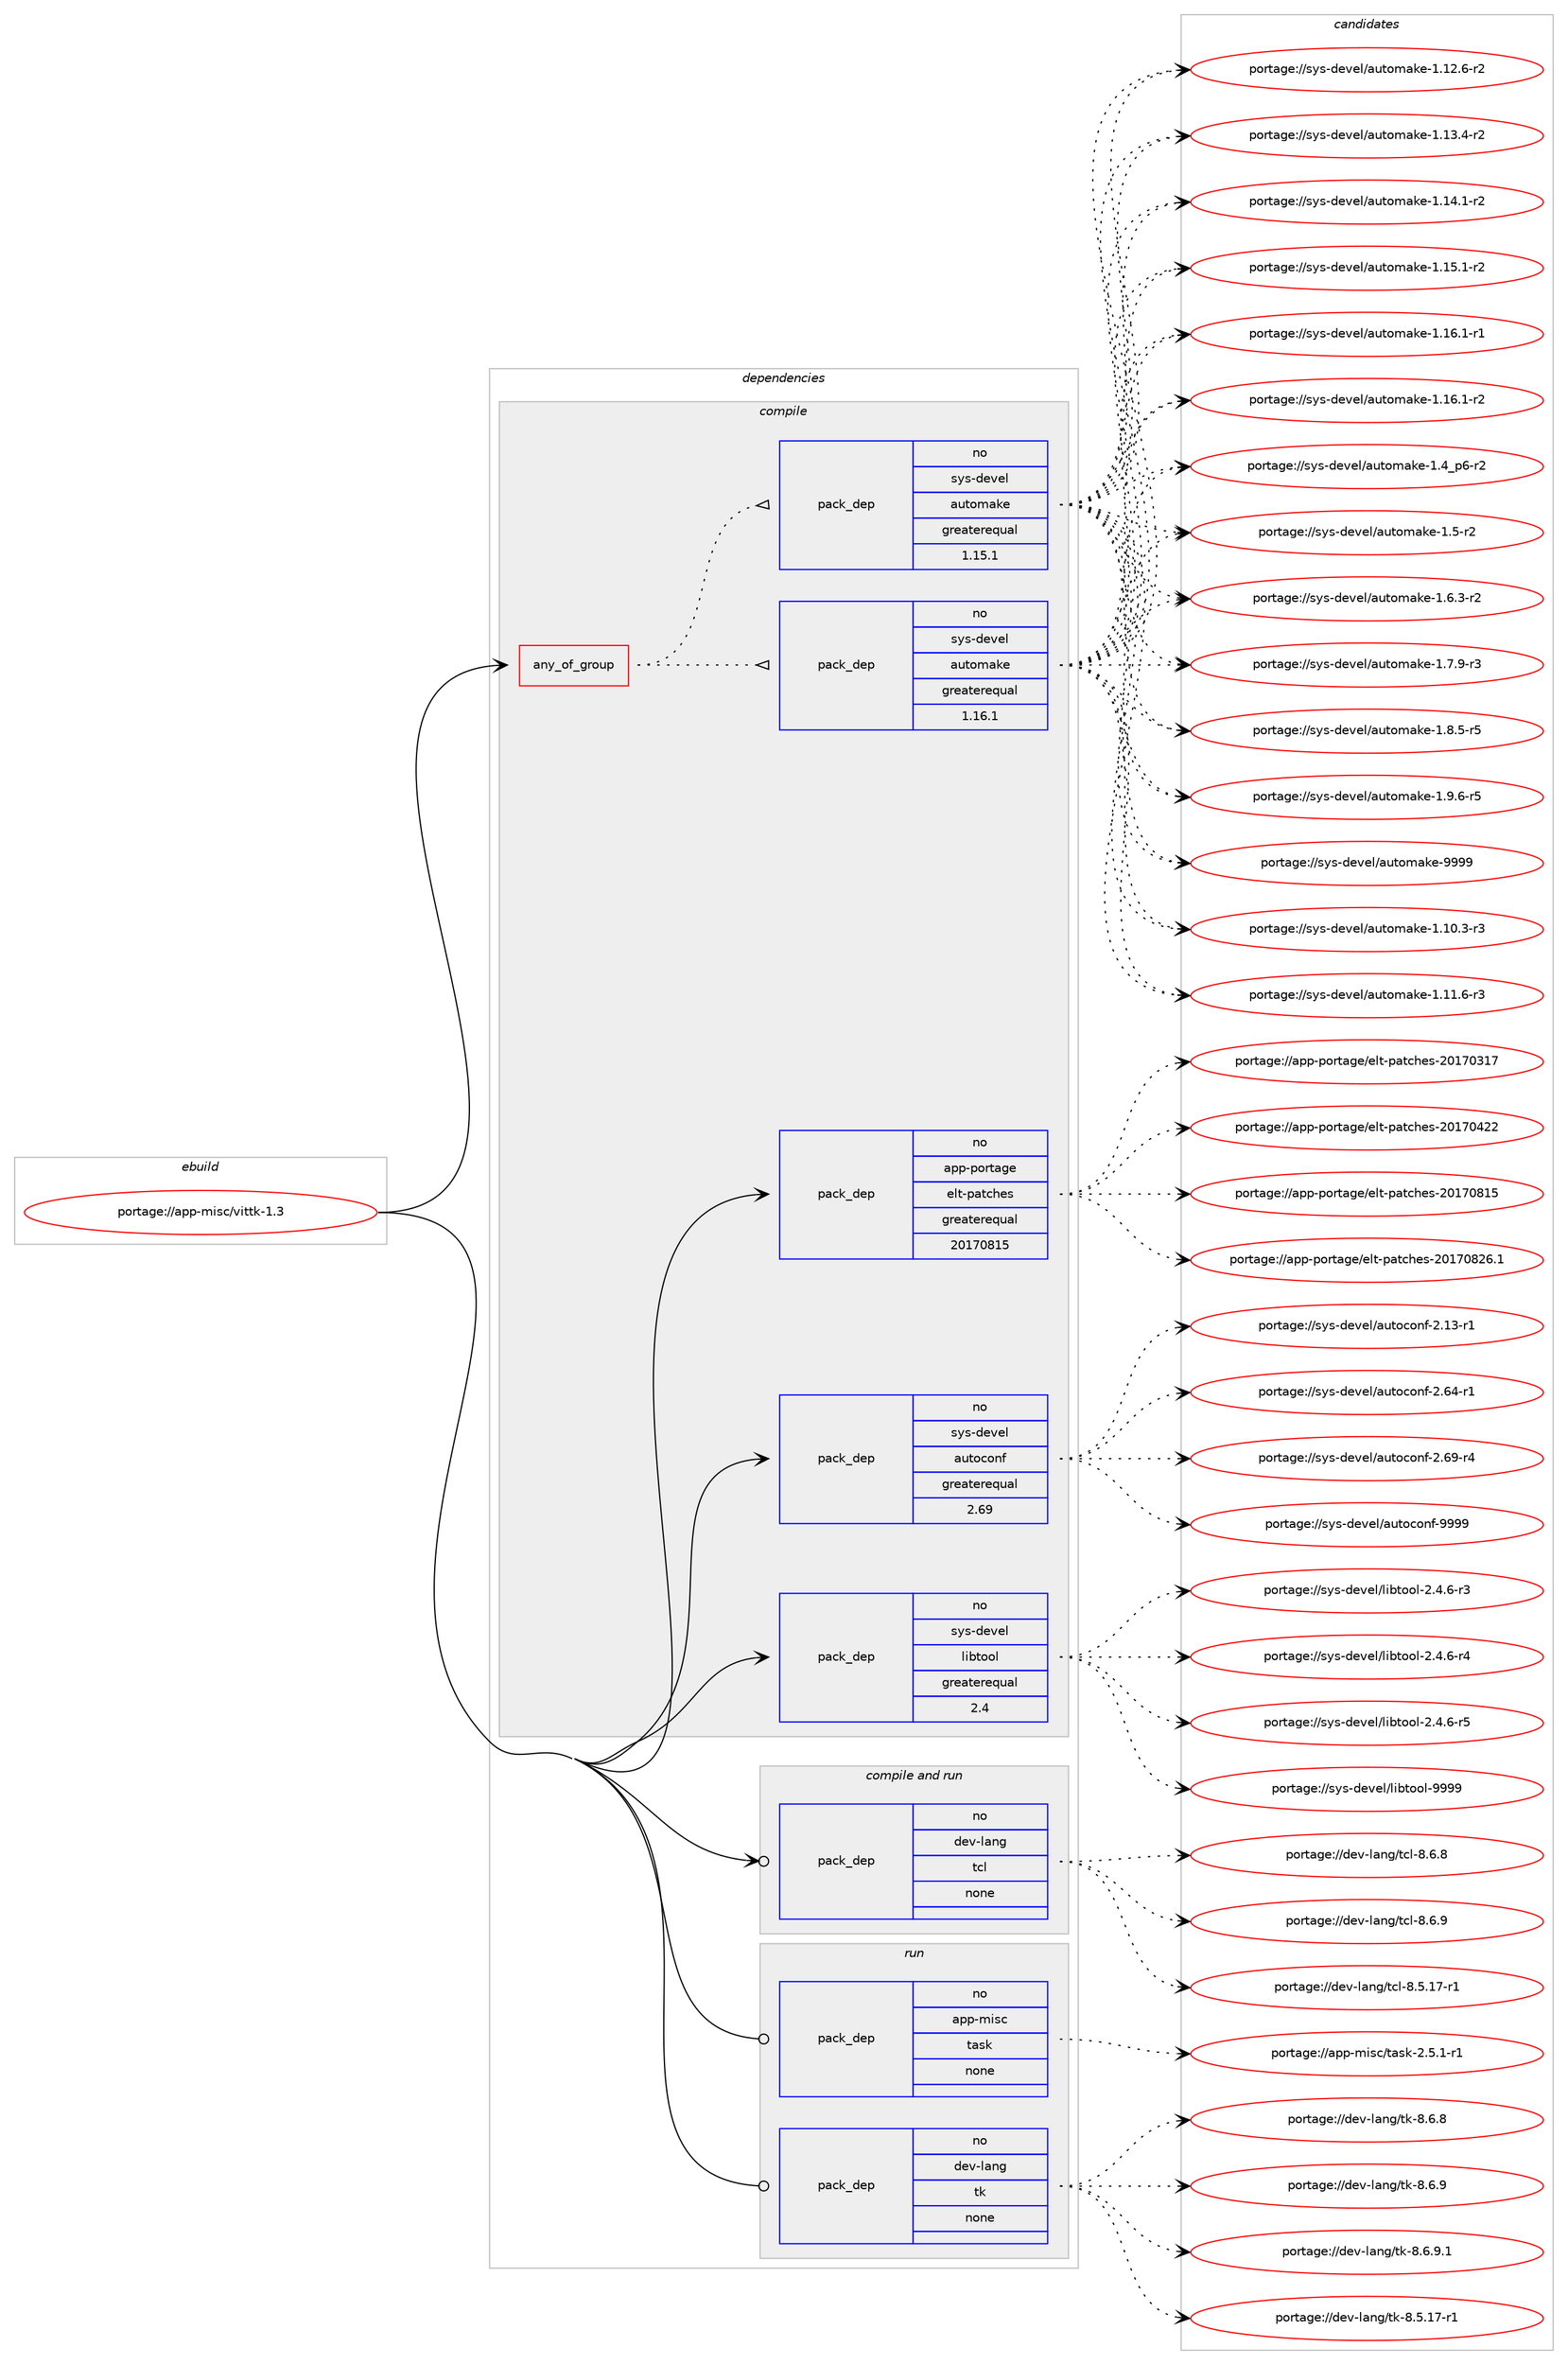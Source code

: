 digraph prolog {

# *************
# Graph options
# *************

newrank=true;
concentrate=true;
compound=true;
graph [rankdir=LR,fontname=Helvetica,fontsize=10,ranksep=1.5];#, ranksep=2.5, nodesep=0.2];
edge  [arrowhead=vee];
node  [fontname=Helvetica,fontsize=10];

# **********
# The ebuild
# **********

subgraph cluster_leftcol {
color=gray;
rank=same;
label=<<i>ebuild</i>>;
id [label="portage://app-misc/vittk-1.3", color=red, width=4, href="../app-misc/vittk-1.3.svg"];
}

# ****************
# The dependencies
# ****************

subgraph cluster_midcol {
color=gray;
label=<<i>dependencies</i>>;
subgraph cluster_compile {
fillcolor="#eeeeee";
style=filled;
label=<<i>compile</i>>;
subgraph any596 {
dependency36524 [label=<<TABLE BORDER="0" CELLBORDER="1" CELLSPACING="0" CELLPADDING="4"><TR><TD CELLPADDING="10">any_of_group</TD></TR></TABLE>>, shape=none, color=red];subgraph pack26782 {
dependency36525 [label=<<TABLE BORDER="0" CELLBORDER="1" CELLSPACING="0" CELLPADDING="4" WIDTH="220"><TR><TD ROWSPAN="6" CELLPADDING="30">pack_dep</TD></TR><TR><TD WIDTH="110">no</TD></TR><TR><TD>sys-devel</TD></TR><TR><TD>automake</TD></TR><TR><TD>greaterequal</TD></TR><TR><TD>1.16.1</TD></TR></TABLE>>, shape=none, color=blue];
}
dependency36524:e -> dependency36525:w [weight=20,style="dotted",arrowhead="oinv"];
subgraph pack26783 {
dependency36526 [label=<<TABLE BORDER="0" CELLBORDER="1" CELLSPACING="0" CELLPADDING="4" WIDTH="220"><TR><TD ROWSPAN="6" CELLPADDING="30">pack_dep</TD></TR><TR><TD WIDTH="110">no</TD></TR><TR><TD>sys-devel</TD></TR><TR><TD>automake</TD></TR><TR><TD>greaterequal</TD></TR><TR><TD>1.15.1</TD></TR></TABLE>>, shape=none, color=blue];
}
dependency36524:e -> dependency36526:w [weight=20,style="dotted",arrowhead="oinv"];
}
id:e -> dependency36524:w [weight=20,style="solid",arrowhead="vee"];
subgraph pack26784 {
dependency36527 [label=<<TABLE BORDER="0" CELLBORDER="1" CELLSPACING="0" CELLPADDING="4" WIDTH="220"><TR><TD ROWSPAN="6" CELLPADDING="30">pack_dep</TD></TR><TR><TD WIDTH="110">no</TD></TR><TR><TD>app-portage</TD></TR><TR><TD>elt-patches</TD></TR><TR><TD>greaterequal</TD></TR><TR><TD>20170815</TD></TR></TABLE>>, shape=none, color=blue];
}
id:e -> dependency36527:w [weight=20,style="solid",arrowhead="vee"];
subgraph pack26785 {
dependency36528 [label=<<TABLE BORDER="0" CELLBORDER="1" CELLSPACING="0" CELLPADDING="4" WIDTH="220"><TR><TD ROWSPAN="6" CELLPADDING="30">pack_dep</TD></TR><TR><TD WIDTH="110">no</TD></TR><TR><TD>sys-devel</TD></TR><TR><TD>autoconf</TD></TR><TR><TD>greaterequal</TD></TR><TR><TD>2.69</TD></TR></TABLE>>, shape=none, color=blue];
}
id:e -> dependency36528:w [weight=20,style="solid",arrowhead="vee"];
subgraph pack26786 {
dependency36529 [label=<<TABLE BORDER="0" CELLBORDER="1" CELLSPACING="0" CELLPADDING="4" WIDTH="220"><TR><TD ROWSPAN="6" CELLPADDING="30">pack_dep</TD></TR><TR><TD WIDTH="110">no</TD></TR><TR><TD>sys-devel</TD></TR><TR><TD>libtool</TD></TR><TR><TD>greaterequal</TD></TR><TR><TD>2.4</TD></TR></TABLE>>, shape=none, color=blue];
}
id:e -> dependency36529:w [weight=20,style="solid",arrowhead="vee"];
}
subgraph cluster_compileandrun {
fillcolor="#eeeeee";
style=filled;
label=<<i>compile and run</i>>;
subgraph pack26787 {
dependency36530 [label=<<TABLE BORDER="0" CELLBORDER="1" CELLSPACING="0" CELLPADDING="4" WIDTH="220"><TR><TD ROWSPAN="6" CELLPADDING="30">pack_dep</TD></TR><TR><TD WIDTH="110">no</TD></TR><TR><TD>dev-lang</TD></TR><TR><TD>tcl</TD></TR><TR><TD>none</TD></TR><TR><TD></TD></TR></TABLE>>, shape=none, color=blue];
}
id:e -> dependency36530:w [weight=20,style="solid",arrowhead="odotvee"];
}
subgraph cluster_run {
fillcolor="#eeeeee";
style=filled;
label=<<i>run</i>>;
subgraph pack26788 {
dependency36531 [label=<<TABLE BORDER="0" CELLBORDER="1" CELLSPACING="0" CELLPADDING="4" WIDTH="220"><TR><TD ROWSPAN="6" CELLPADDING="30">pack_dep</TD></TR><TR><TD WIDTH="110">no</TD></TR><TR><TD>app-misc</TD></TR><TR><TD>task</TD></TR><TR><TD>none</TD></TR><TR><TD></TD></TR></TABLE>>, shape=none, color=blue];
}
id:e -> dependency36531:w [weight=20,style="solid",arrowhead="odot"];
subgraph pack26789 {
dependency36532 [label=<<TABLE BORDER="0" CELLBORDER="1" CELLSPACING="0" CELLPADDING="4" WIDTH="220"><TR><TD ROWSPAN="6" CELLPADDING="30">pack_dep</TD></TR><TR><TD WIDTH="110">no</TD></TR><TR><TD>dev-lang</TD></TR><TR><TD>tk</TD></TR><TR><TD>none</TD></TR><TR><TD></TD></TR></TABLE>>, shape=none, color=blue];
}
id:e -> dependency36532:w [weight=20,style="solid",arrowhead="odot"];
}
}

# **************
# The candidates
# **************

subgraph cluster_choices {
rank=same;
color=gray;
label=<<i>candidates</i>>;

subgraph choice26782 {
color=black;
nodesep=1;
choiceportage11512111545100101118101108479711711611110997107101454946494846514511451 [label="portage://sys-devel/automake-1.10.3-r3", color=red, width=4,href="../sys-devel/automake-1.10.3-r3.svg"];
choiceportage11512111545100101118101108479711711611110997107101454946494946544511451 [label="portage://sys-devel/automake-1.11.6-r3", color=red, width=4,href="../sys-devel/automake-1.11.6-r3.svg"];
choiceportage11512111545100101118101108479711711611110997107101454946495046544511450 [label="portage://sys-devel/automake-1.12.6-r2", color=red, width=4,href="../sys-devel/automake-1.12.6-r2.svg"];
choiceportage11512111545100101118101108479711711611110997107101454946495146524511450 [label="portage://sys-devel/automake-1.13.4-r2", color=red, width=4,href="../sys-devel/automake-1.13.4-r2.svg"];
choiceportage11512111545100101118101108479711711611110997107101454946495246494511450 [label="portage://sys-devel/automake-1.14.1-r2", color=red, width=4,href="../sys-devel/automake-1.14.1-r2.svg"];
choiceportage11512111545100101118101108479711711611110997107101454946495346494511450 [label="portage://sys-devel/automake-1.15.1-r2", color=red, width=4,href="../sys-devel/automake-1.15.1-r2.svg"];
choiceportage11512111545100101118101108479711711611110997107101454946495446494511449 [label="portage://sys-devel/automake-1.16.1-r1", color=red, width=4,href="../sys-devel/automake-1.16.1-r1.svg"];
choiceportage11512111545100101118101108479711711611110997107101454946495446494511450 [label="portage://sys-devel/automake-1.16.1-r2", color=red, width=4,href="../sys-devel/automake-1.16.1-r2.svg"];
choiceportage115121115451001011181011084797117116111109971071014549465295112544511450 [label="portage://sys-devel/automake-1.4_p6-r2", color=red, width=4,href="../sys-devel/automake-1.4_p6-r2.svg"];
choiceportage11512111545100101118101108479711711611110997107101454946534511450 [label="portage://sys-devel/automake-1.5-r2", color=red, width=4,href="../sys-devel/automake-1.5-r2.svg"];
choiceportage115121115451001011181011084797117116111109971071014549465446514511450 [label="portage://sys-devel/automake-1.6.3-r2", color=red, width=4,href="../sys-devel/automake-1.6.3-r2.svg"];
choiceportage115121115451001011181011084797117116111109971071014549465546574511451 [label="portage://sys-devel/automake-1.7.9-r3", color=red, width=4,href="../sys-devel/automake-1.7.9-r3.svg"];
choiceportage115121115451001011181011084797117116111109971071014549465646534511453 [label="portage://sys-devel/automake-1.8.5-r5", color=red, width=4,href="../sys-devel/automake-1.8.5-r5.svg"];
choiceportage115121115451001011181011084797117116111109971071014549465746544511453 [label="portage://sys-devel/automake-1.9.6-r5", color=red, width=4,href="../sys-devel/automake-1.9.6-r5.svg"];
choiceportage115121115451001011181011084797117116111109971071014557575757 [label="portage://sys-devel/automake-9999", color=red, width=4,href="../sys-devel/automake-9999.svg"];
dependency36525:e -> choiceportage11512111545100101118101108479711711611110997107101454946494846514511451:w [style=dotted,weight="100"];
dependency36525:e -> choiceportage11512111545100101118101108479711711611110997107101454946494946544511451:w [style=dotted,weight="100"];
dependency36525:e -> choiceportage11512111545100101118101108479711711611110997107101454946495046544511450:w [style=dotted,weight="100"];
dependency36525:e -> choiceportage11512111545100101118101108479711711611110997107101454946495146524511450:w [style=dotted,weight="100"];
dependency36525:e -> choiceportage11512111545100101118101108479711711611110997107101454946495246494511450:w [style=dotted,weight="100"];
dependency36525:e -> choiceportage11512111545100101118101108479711711611110997107101454946495346494511450:w [style=dotted,weight="100"];
dependency36525:e -> choiceportage11512111545100101118101108479711711611110997107101454946495446494511449:w [style=dotted,weight="100"];
dependency36525:e -> choiceportage11512111545100101118101108479711711611110997107101454946495446494511450:w [style=dotted,weight="100"];
dependency36525:e -> choiceportage115121115451001011181011084797117116111109971071014549465295112544511450:w [style=dotted,weight="100"];
dependency36525:e -> choiceportage11512111545100101118101108479711711611110997107101454946534511450:w [style=dotted,weight="100"];
dependency36525:e -> choiceportage115121115451001011181011084797117116111109971071014549465446514511450:w [style=dotted,weight="100"];
dependency36525:e -> choiceportage115121115451001011181011084797117116111109971071014549465546574511451:w [style=dotted,weight="100"];
dependency36525:e -> choiceportage115121115451001011181011084797117116111109971071014549465646534511453:w [style=dotted,weight="100"];
dependency36525:e -> choiceportage115121115451001011181011084797117116111109971071014549465746544511453:w [style=dotted,weight="100"];
dependency36525:e -> choiceportage115121115451001011181011084797117116111109971071014557575757:w [style=dotted,weight="100"];
}
subgraph choice26783 {
color=black;
nodesep=1;
choiceportage11512111545100101118101108479711711611110997107101454946494846514511451 [label="portage://sys-devel/automake-1.10.3-r3", color=red, width=4,href="../sys-devel/automake-1.10.3-r3.svg"];
choiceportage11512111545100101118101108479711711611110997107101454946494946544511451 [label="portage://sys-devel/automake-1.11.6-r3", color=red, width=4,href="../sys-devel/automake-1.11.6-r3.svg"];
choiceportage11512111545100101118101108479711711611110997107101454946495046544511450 [label="portage://sys-devel/automake-1.12.6-r2", color=red, width=4,href="../sys-devel/automake-1.12.6-r2.svg"];
choiceportage11512111545100101118101108479711711611110997107101454946495146524511450 [label="portage://sys-devel/automake-1.13.4-r2", color=red, width=4,href="../sys-devel/automake-1.13.4-r2.svg"];
choiceportage11512111545100101118101108479711711611110997107101454946495246494511450 [label="portage://sys-devel/automake-1.14.1-r2", color=red, width=4,href="../sys-devel/automake-1.14.1-r2.svg"];
choiceportage11512111545100101118101108479711711611110997107101454946495346494511450 [label="portage://sys-devel/automake-1.15.1-r2", color=red, width=4,href="../sys-devel/automake-1.15.1-r2.svg"];
choiceportage11512111545100101118101108479711711611110997107101454946495446494511449 [label="portage://sys-devel/automake-1.16.1-r1", color=red, width=4,href="../sys-devel/automake-1.16.1-r1.svg"];
choiceportage11512111545100101118101108479711711611110997107101454946495446494511450 [label="portage://sys-devel/automake-1.16.1-r2", color=red, width=4,href="../sys-devel/automake-1.16.1-r2.svg"];
choiceportage115121115451001011181011084797117116111109971071014549465295112544511450 [label="portage://sys-devel/automake-1.4_p6-r2", color=red, width=4,href="../sys-devel/automake-1.4_p6-r2.svg"];
choiceportage11512111545100101118101108479711711611110997107101454946534511450 [label="portage://sys-devel/automake-1.5-r2", color=red, width=4,href="../sys-devel/automake-1.5-r2.svg"];
choiceportage115121115451001011181011084797117116111109971071014549465446514511450 [label="portage://sys-devel/automake-1.6.3-r2", color=red, width=4,href="../sys-devel/automake-1.6.3-r2.svg"];
choiceportage115121115451001011181011084797117116111109971071014549465546574511451 [label="portage://sys-devel/automake-1.7.9-r3", color=red, width=4,href="../sys-devel/automake-1.7.9-r3.svg"];
choiceportage115121115451001011181011084797117116111109971071014549465646534511453 [label="portage://sys-devel/automake-1.8.5-r5", color=red, width=4,href="../sys-devel/automake-1.8.5-r5.svg"];
choiceportage115121115451001011181011084797117116111109971071014549465746544511453 [label="portage://sys-devel/automake-1.9.6-r5", color=red, width=4,href="../sys-devel/automake-1.9.6-r5.svg"];
choiceportage115121115451001011181011084797117116111109971071014557575757 [label="portage://sys-devel/automake-9999", color=red, width=4,href="../sys-devel/automake-9999.svg"];
dependency36526:e -> choiceportage11512111545100101118101108479711711611110997107101454946494846514511451:w [style=dotted,weight="100"];
dependency36526:e -> choiceportage11512111545100101118101108479711711611110997107101454946494946544511451:w [style=dotted,weight="100"];
dependency36526:e -> choiceportage11512111545100101118101108479711711611110997107101454946495046544511450:w [style=dotted,weight="100"];
dependency36526:e -> choiceportage11512111545100101118101108479711711611110997107101454946495146524511450:w [style=dotted,weight="100"];
dependency36526:e -> choiceportage11512111545100101118101108479711711611110997107101454946495246494511450:w [style=dotted,weight="100"];
dependency36526:e -> choiceportage11512111545100101118101108479711711611110997107101454946495346494511450:w [style=dotted,weight="100"];
dependency36526:e -> choiceportage11512111545100101118101108479711711611110997107101454946495446494511449:w [style=dotted,weight="100"];
dependency36526:e -> choiceportage11512111545100101118101108479711711611110997107101454946495446494511450:w [style=dotted,weight="100"];
dependency36526:e -> choiceportage115121115451001011181011084797117116111109971071014549465295112544511450:w [style=dotted,weight="100"];
dependency36526:e -> choiceportage11512111545100101118101108479711711611110997107101454946534511450:w [style=dotted,weight="100"];
dependency36526:e -> choiceportage115121115451001011181011084797117116111109971071014549465446514511450:w [style=dotted,weight="100"];
dependency36526:e -> choiceportage115121115451001011181011084797117116111109971071014549465546574511451:w [style=dotted,weight="100"];
dependency36526:e -> choiceportage115121115451001011181011084797117116111109971071014549465646534511453:w [style=dotted,weight="100"];
dependency36526:e -> choiceportage115121115451001011181011084797117116111109971071014549465746544511453:w [style=dotted,weight="100"];
dependency36526:e -> choiceportage115121115451001011181011084797117116111109971071014557575757:w [style=dotted,weight="100"];
}
subgraph choice26784 {
color=black;
nodesep=1;
choiceportage97112112451121111141169710310147101108116451129711699104101115455048495548514955 [label="portage://app-portage/elt-patches-20170317", color=red, width=4,href="../app-portage/elt-patches-20170317.svg"];
choiceportage97112112451121111141169710310147101108116451129711699104101115455048495548525050 [label="portage://app-portage/elt-patches-20170422", color=red, width=4,href="../app-portage/elt-patches-20170422.svg"];
choiceportage97112112451121111141169710310147101108116451129711699104101115455048495548564953 [label="portage://app-portage/elt-patches-20170815", color=red, width=4,href="../app-portage/elt-patches-20170815.svg"];
choiceportage971121124511211111411697103101471011081164511297116991041011154550484955485650544649 [label="portage://app-portage/elt-patches-20170826.1", color=red, width=4,href="../app-portage/elt-patches-20170826.1.svg"];
dependency36527:e -> choiceportage97112112451121111141169710310147101108116451129711699104101115455048495548514955:w [style=dotted,weight="100"];
dependency36527:e -> choiceportage97112112451121111141169710310147101108116451129711699104101115455048495548525050:w [style=dotted,weight="100"];
dependency36527:e -> choiceportage97112112451121111141169710310147101108116451129711699104101115455048495548564953:w [style=dotted,weight="100"];
dependency36527:e -> choiceportage971121124511211111411697103101471011081164511297116991041011154550484955485650544649:w [style=dotted,weight="100"];
}
subgraph choice26785 {
color=black;
nodesep=1;
choiceportage1151211154510010111810110847971171161119911111010245504649514511449 [label="portage://sys-devel/autoconf-2.13-r1", color=red, width=4,href="../sys-devel/autoconf-2.13-r1.svg"];
choiceportage1151211154510010111810110847971171161119911111010245504654524511449 [label="portage://sys-devel/autoconf-2.64-r1", color=red, width=4,href="../sys-devel/autoconf-2.64-r1.svg"];
choiceportage1151211154510010111810110847971171161119911111010245504654574511452 [label="portage://sys-devel/autoconf-2.69-r4", color=red, width=4,href="../sys-devel/autoconf-2.69-r4.svg"];
choiceportage115121115451001011181011084797117116111991111101024557575757 [label="portage://sys-devel/autoconf-9999", color=red, width=4,href="../sys-devel/autoconf-9999.svg"];
dependency36528:e -> choiceportage1151211154510010111810110847971171161119911111010245504649514511449:w [style=dotted,weight="100"];
dependency36528:e -> choiceportage1151211154510010111810110847971171161119911111010245504654524511449:w [style=dotted,weight="100"];
dependency36528:e -> choiceportage1151211154510010111810110847971171161119911111010245504654574511452:w [style=dotted,weight="100"];
dependency36528:e -> choiceportage115121115451001011181011084797117116111991111101024557575757:w [style=dotted,weight="100"];
}
subgraph choice26786 {
color=black;
nodesep=1;
choiceportage1151211154510010111810110847108105981161111111084550465246544511451 [label="portage://sys-devel/libtool-2.4.6-r3", color=red, width=4,href="../sys-devel/libtool-2.4.6-r3.svg"];
choiceportage1151211154510010111810110847108105981161111111084550465246544511452 [label="portage://sys-devel/libtool-2.4.6-r4", color=red, width=4,href="../sys-devel/libtool-2.4.6-r4.svg"];
choiceportage1151211154510010111810110847108105981161111111084550465246544511453 [label="portage://sys-devel/libtool-2.4.6-r5", color=red, width=4,href="../sys-devel/libtool-2.4.6-r5.svg"];
choiceportage1151211154510010111810110847108105981161111111084557575757 [label="portage://sys-devel/libtool-9999", color=red, width=4,href="../sys-devel/libtool-9999.svg"];
dependency36529:e -> choiceportage1151211154510010111810110847108105981161111111084550465246544511451:w [style=dotted,weight="100"];
dependency36529:e -> choiceportage1151211154510010111810110847108105981161111111084550465246544511452:w [style=dotted,weight="100"];
dependency36529:e -> choiceportage1151211154510010111810110847108105981161111111084550465246544511453:w [style=dotted,weight="100"];
dependency36529:e -> choiceportage1151211154510010111810110847108105981161111111084557575757:w [style=dotted,weight="100"];
}
subgraph choice26787 {
color=black;
nodesep=1;
choiceportage10010111845108971101034711699108455646534649554511449 [label="portage://dev-lang/tcl-8.5.17-r1", color=red, width=4,href="../dev-lang/tcl-8.5.17-r1.svg"];
choiceportage10010111845108971101034711699108455646544656 [label="portage://dev-lang/tcl-8.6.8", color=red, width=4,href="../dev-lang/tcl-8.6.8.svg"];
choiceportage10010111845108971101034711699108455646544657 [label="portage://dev-lang/tcl-8.6.9", color=red, width=4,href="../dev-lang/tcl-8.6.9.svg"];
dependency36530:e -> choiceportage10010111845108971101034711699108455646534649554511449:w [style=dotted,weight="100"];
dependency36530:e -> choiceportage10010111845108971101034711699108455646544656:w [style=dotted,weight="100"];
dependency36530:e -> choiceportage10010111845108971101034711699108455646544657:w [style=dotted,weight="100"];
}
subgraph choice26788 {
color=black;
nodesep=1;
choiceportage97112112451091051159947116971151074550465346494511449 [label="portage://app-misc/task-2.5.1-r1", color=red, width=4,href="../app-misc/task-2.5.1-r1.svg"];
dependency36531:e -> choiceportage97112112451091051159947116971151074550465346494511449:w [style=dotted,weight="100"];
}
subgraph choice26789 {
color=black;
nodesep=1;
choiceportage100101118451089711010347116107455646534649554511449 [label="portage://dev-lang/tk-8.5.17-r1", color=red, width=4,href="../dev-lang/tk-8.5.17-r1.svg"];
choiceportage100101118451089711010347116107455646544656 [label="portage://dev-lang/tk-8.6.8", color=red, width=4,href="../dev-lang/tk-8.6.8.svg"];
choiceportage100101118451089711010347116107455646544657 [label="portage://dev-lang/tk-8.6.9", color=red, width=4,href="../dev-lang/tk-8.6.9.svg"];
choiceportage1001011184510897110103471161074556465446574649 [label="portage://dev-lang/tk-8.6.9.1", color=red, width=4,href="../dev-lang/tk-8.6.9.1.svg"];
dependency36532:e -> choiceportage100101118451089711010347116107455646534649554511449:w [style=dotted,weight="100"];
dependency36532:e -> choiceportage100101118451089711010347116107455646544656:w [style=dotted,weight="100"];
dependency36532:e -> choiceportage100101118451089711010347116107455646544657:w [style=dotted,weight="100"];
dependency36532:e -> choiceportage1001011184510897110103471161074556465446574649:w [style=dotted,weight="100"];
}
}

}
